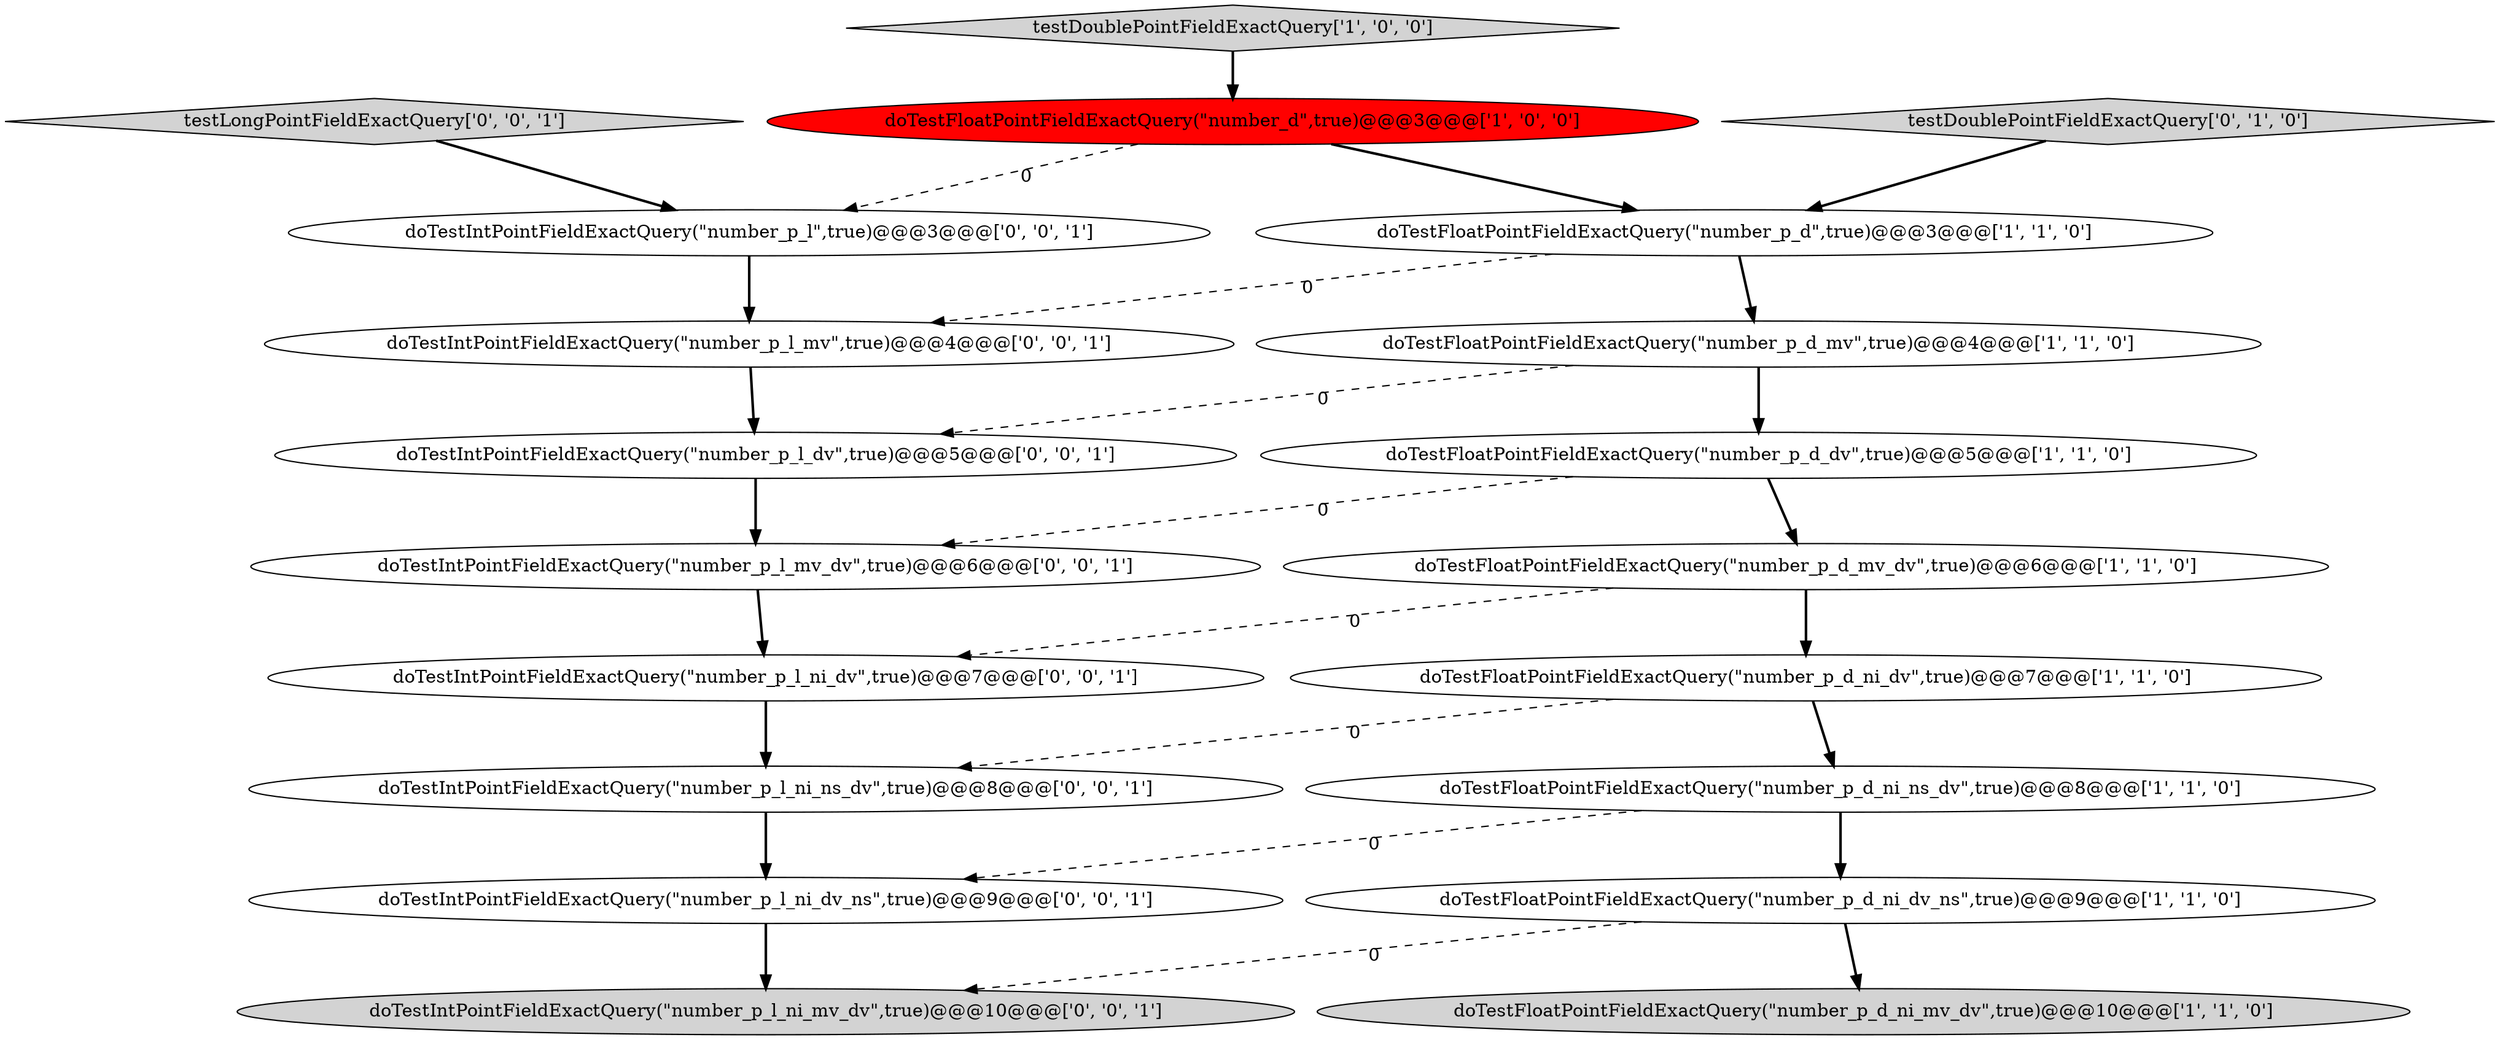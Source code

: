 digraph {
3 [style = filled, label = "doTestFloatPointFieldExactQuery(\"number_p_d_ni_ns_dv\",true)@@@8@@@['1', '1', '0']", fillcolor = white, shape = ellipse image = "AAA0AAABBB1BBB"];
12 [style = filled, label = "doTestIntPointFieldExactQuery(\"number_p_l_mv\",true)@@@4@@@['0', '0', '1']", fillcolor = white, shape = ellipse image = "AAA0AAABBB3BBB"];
7 [style = filled, label = "doTestFloatPointFieldExactQuery(\"number_d\",true)@@@3@@@['1', '0', '0']", fillcolor = red, shape = ellipse image = "AAA1AAABBB1BBB"];
1 [style = filled, label = "doTestFloatPointFieldExactQuery(\"number_p_d_dv\",true)@@@5@@@['1', '1', '0']", fillcolor = white, shape = ellipse image = "AAA0AAABBB1BBB"];
8 [style = filled, label = "doTestFloatPointFieldExactQuery(\"number_p_d_mv_dv\",true)@@@6@@@['1', '1', '0']", fillcolor = white, shape = ellipse image = "AAA0AAABBB1BBB"];
11 [style = filled, label = "doTestIntPointFieldExactQuery(\"number_p_l_ni_dv_ns\",true)@@@9@@@['0', '0', '1']", fillcolor = white, shape = ellipse image = "AAA0AAABBB3BBB"];
6 [style = filled, label = "doTestFloatPointFieldExactQuery(\"number_p_d_ni_dv_ns\",true)@@@9@@@['1', '1', '0']", fillcolor = white, shape = ellipse image = "AAA0AAABBB1BBB"];
0 [style = filled, label = "doTestFloatPointFieldExactQuery(\"number_p_d\",true)@@@3@@@['1', '1', '0']", fillcolor = white, shape = ellipse image = "AAA0AAABBB1BBB"];
14 [style = filled, label = "testLongPointFieldExactQuery['0', '0', '1']", fillcolor = lightgray, shape = diamond image = "AAA0AAABBB3BBB"];
19 [style = filled, label = "doTestIntPointFieldExactQuery(\"number_p_l_ni_mv_dv\",true)@@@10@@@['0', '0', '1']", fillcolor = lightgray, shape = ellipse image = "AAA0AAABBB3BBB"];
13 [style = filled, label = "doTestIntPointFieldExactQuery(\"number_p_l_ni_ns_dv\",true)@@@8@@@['0', '0', '1']", fillcolor = white, shape = ellipse image = "AAA0AAABBB3BBB"];
2 [style = filled, label = "doTestFloatPointFieldExactQuery(\"number_p_d_ni_dv\",true)@@@7@@@['1', '1', '0']", fillcolor = white, shape = ellipse image = "AAA0AAABBB1BBB"];
15 [style = filled, label = "doTestIntPointFieldExactQuery(\"number_p_l_ni_dv\",true)@@@7@@@['0', '0', '1']", fillcolor = white, shape = ellipse image = "AAA0AAABBB3BBB"];
18 [style = filled, label = "doTestIntPointFieldExactQuery(\"number_p_l_dv\",true)@@@5@@@['0', '0', '1']", fillcolor = white, shape = ellipse image = "AAA0AAABBB3BBB"];
16 [style = filled, label = "doTestIntPointFieldExactQuery(\"number_p_l_mv_dv\",true)@@@6@@@['0', '0', '1']", fillcolor = white, shape = ellipse image = "AAA0AAABBB3BBB"];
4 [style = filled, label = "doTestFloatPointFieldExactQuery(\"number_p_d_mv\",true)@@@4@@@['1', '1', '0']", fillcolor = white, shape = ellipse image = "AAA0AAABBB1BBB"];
17 [style = filled, label = "doTestIntPointFieldExactQuery(\"number_p_l\",true)@@@3@@@['0', '0', '1']", fillcolor = white, shape = ellipse image = "AAA0AAABBB3BBB"];
5 [style = filled, label = "doTestFloatPointFieldExactQuery(\"number_p_d_ni_mv_dv\",true)@@@10@@@['1', '1', '0']", fillcolor = lightgray, shape = ellipse image = "AAA0AAABBB1BBB"];
9 [style = filled, label = "testDoublePointFieldExactQuery['1', '0', '0']", fillcolor = lightgray, shape = diamond image = "AAA0AAABBB1BBB"];
10 [style = filled, label = "testDoublePointFieldExactQuery['0', '1', '0']", fillcolor = lightgray, shape = diamond image = "AAA0AAABBB2BBB"];
4->18 [style = dashed, label="0"];
16->15 [style = bold, label=""];
15->13 [style = bold, label=""];
1->8 [style = bold, label=""];
7->17 [style = dashed, label="0"];
2->3 [style = bold, label=""];
8->15 [style = dashed, label="0"];
3->6 [style = bold, label=""];
14->17 [style = bold, label=""];
7->0 [style = bold, label=""];
0->12 [style = dashed, label="0"];
11->19 [style = bold, label=""];
9->7 [style = bold, label=""];
13->11 [style = bold, label=""];
6->5 [style = bold, label=""];
17->12 [style = bold, label=""];
8->2 [style = bold, label=""];
0->4 [style = bold, label=""];
1->16 [style = dashed, label="0"];
2->13 [style = dashed, label="0"];
10->0 [style = bold, label=""];
6->19 [style = dashed, label="0"];
12->18 [style = bold, label=""];
4->1 [style = bold, label=""];
3->11 [style = dashed, label="0"];
18->16 [style = bold, label=""];
}
